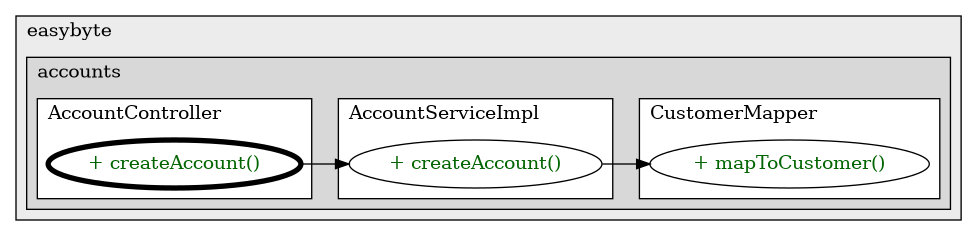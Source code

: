 @startuml

/' diagram meta data start
config=CallConfiguration;
{
  "rootMethod": "com.easybyte.accounts.controller.AccountController#createAccount(CustomerDto)",
  "projectClassification": {
    "searchMode": "OpenProject", // OpenProject, AllProjects
    "includedProjects": "",
    "pathEndKeywords": "*.impl",
    "isClientPath": "",
    "isClientName": "",
    "isTestPath": "",
    "isTestName": "",
    "isMappingPath": "",
    "isMappingName": "",
    "isDataAccessPath": "",
    "isDataAccessName": "",
    "isDataStructurePath": "",
    "isDataStructureName": "",
    "isInterfaceStructuresPath": "",
    "isInterfaceStructuresName": "",
    "isEntryPointPath": "",
    "isEntryPointName": "",
    "treatFinalFieldsAsMandatory": false
  },
  "graphRestriction": {
    "classPackageExcludeFilter": "",
    "classPackageIncludeFilter": "",
    "classNameExcludeFilter": "",
    "classNameIncludeFilter": "",
    "methodNameExcludeFilter": "",
    "methodNameIncludeFilter": "",
    "removeByInheritance": "", // inheritance/annotation based filtering is done in a second step
    "removeByAnnotation": "",
    "removeByClassPackage": "", // cleanup the graph after inheritance/annotation based filtering is done
    "removeByClassName": "",
    "cutMappings": false,
    "cutEnum": true,
    "cutTests": true,
    "cutClient": true,
    "cutDataAccess": true,
    "cutInterfaceStructures": true,
    "cutDataStructures": true,
    "cutGetterAndSetter": true,
    "cutConstructors": true
  },
  "graphTraversal": {
    "forwardDepth": 3,
    "backwardDepth": 3,
    "classPackageExcludeFilter": "",
    "classPackageIncludeFilter": "",
    "classNameExcludeFilter": "",
    "classNameIncludeFilter": "",
    "methodNameExcludeFilter": "",
    "methodNameIncludeFilter": "",
    "hideMappings": false,
    "hideDataStructures": false,
    "hidePrivateMethods": true,
    "hideInterfaceCalls": true, // indirection: implementation -> interface (is hidden) -> implementation
    "onlyShowApplicationEntryPoints": false, // root node is included
    "useMethodCallsForStructureDiagram": "ForwardOnly" // ForwardOnly, BothDirections, No
  },
  "details": {
    "aggregation": "GroupByClass", // ByClass, GroupByClass, None
    "showMethodParametersTypes": false,
    "showMethodParametersNames": false,
    "showMethodReturnType": false,
    "showPackageLevels": 2,
    "showCallOrder": false,
    "edgeMode": "MethodsOnly", // TypesOnly, MethodsOnly, TypesAndMethods, MethodsAndDirectTypeUsage
    "showDetailedClassStructure": false
  },
  "rootClass": "com.easybyte.accounts.controller.AccountController",
  "extensionCallbackMethod": "" // qualified.class.name#methodName - signature: public static String method(String)
}
diagram meta data end '/



digraph g {
    rankdir="LR"
    splines=polyline
    

'nodes 
subgraph cluster_769133558 { 
   	label=easybyte
	labeljust=l
	fillcolor="#ececec"
	style=filled
   
   subgraph cluster_1498588490 { 
   	label=accounts
	labeljust=l
	fillcolor="#d8d8d8"
	style=filled
   
   subgraph cluster_1474019816 { 
   	label=AccountController
	labeljust=l
	fillcolor=white
	style=filled
   
   AccountController283915277XXXcreateAccount104218367[
	label="+ createAccount()"
	style=filled
	fillcolor=white
	tooltip="AccountController

null"
	penwidth=4
	fontcolor=darkgreen
];
} 

subgraph cluster_1570125339 { 
   	label=CustomerMapper
	labeljust=l
	fillcolor=white
	style=filled
   
   CustomerMapper712151246XXXmapToCustomer1084593869[
	label="+ mapToCustomer()"
	style=filled
	fillcolor=white
	tooltip="CustomerMapper

null"
	fontcolor=darkgreen
];
} 

subgraph cluster_806818988 { 
   	label=AccountServiceImpl
	labeljust=l
	fillcolor=white
	style=filled
   
   AccountServiceImpl109431318XXXcreateAccount104218367[
	label="+ createAccount()"
	style=filled
	fillcolor=white
	tooltip="AccountServiceImpl

null"
	fontcolor=darkgreen
];
} 
} 
} 

'edges    
AccountController283915277XXXcreateAccount104218367 -> AccountServiceImpl109431318XXXcreateAccount104218367;
AccountServiceImpl109431318XXXcreateAccount104218367 -> CustomerMapper712151246XXXmapToCustomer1084593869;
    
}
@enduml